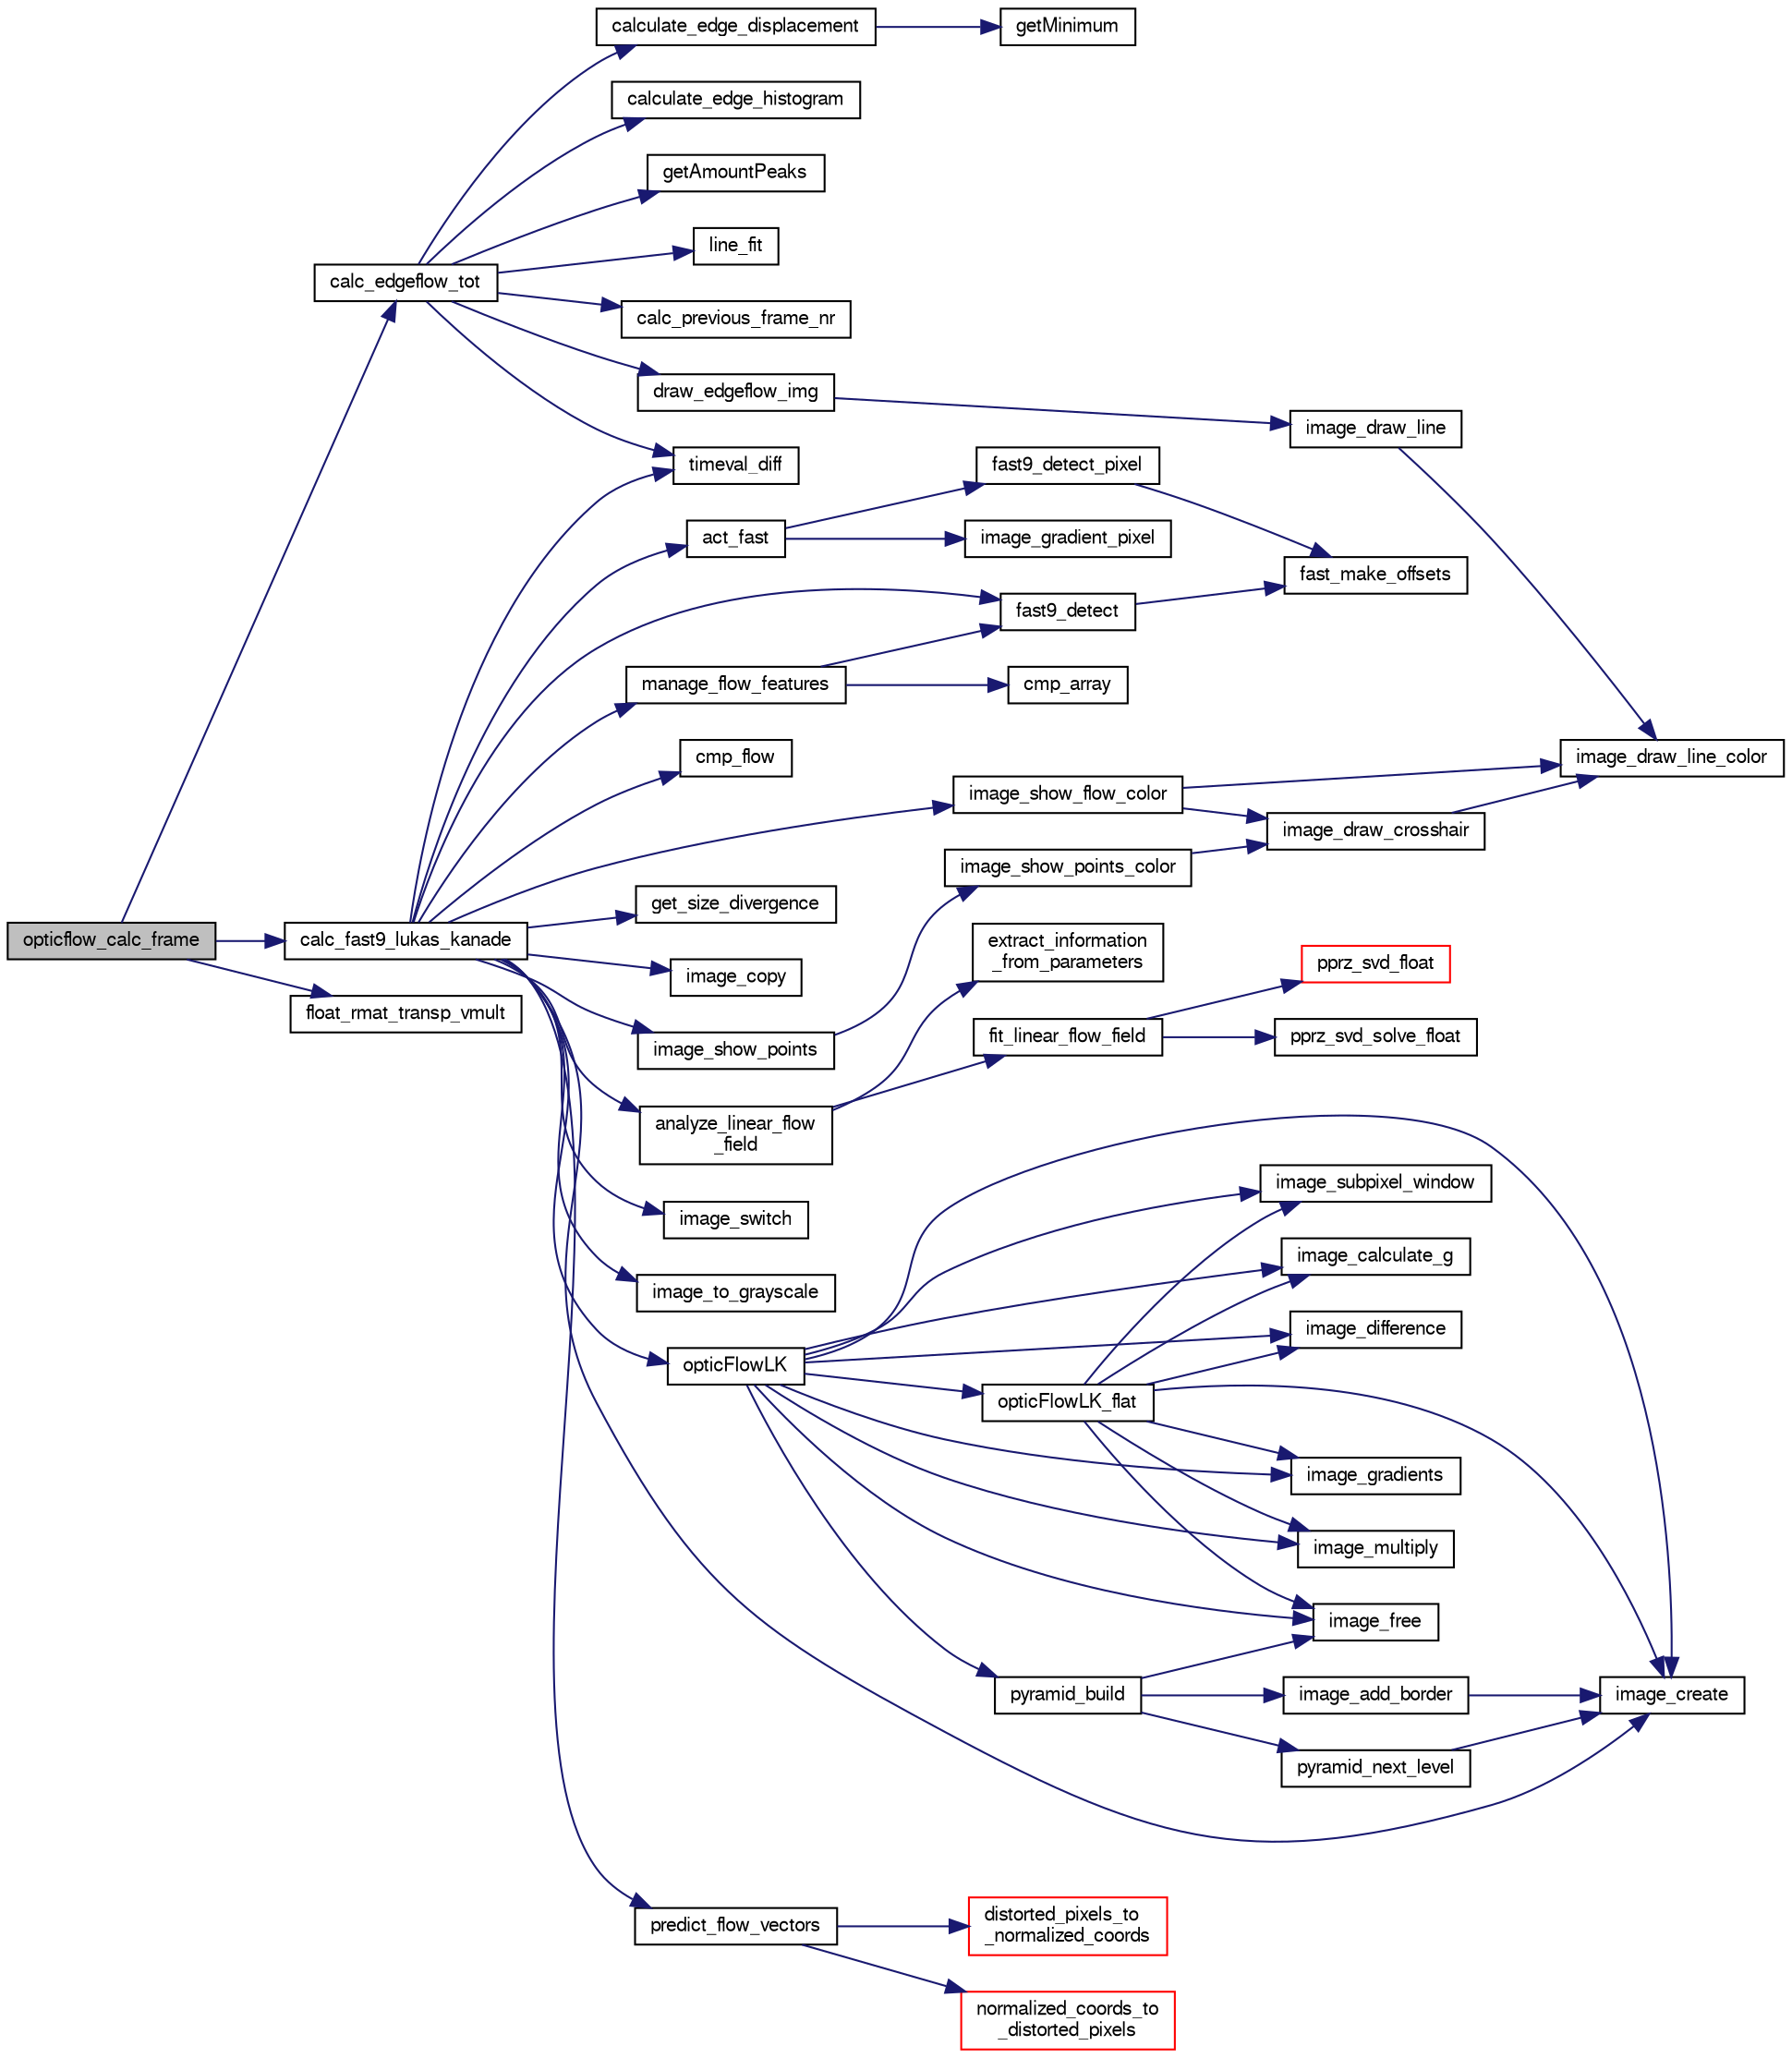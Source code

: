 digraph "opticflow_calc_frame"
{
  edge [fontname="FreeSans",fontsize="10",labelfontname="FreeSans",labelfontsize="10"];
  node [fontname="FreeSans",fontsize="10",shape=record];
  rankdir="LR";
  Node1 [label="opticflow_calc_frame",height=0.2,width=0.4,color="black", fillcolor="grey75", style="filled", fontcolor="black"];
  Node1 -> Node2 [color="midnightblue",fontsize="10",style="solid",fontname="FreeSans"];
  Node2 [label="calc_edgeflow_tot",height=0.2,width=0.4,color="black", fillcolor="white", style="filled",URL="$opticflow__calculator_8c.html#ab57bd1ab7d50982c7f9494e40e6da3ca",tooltip="Run the optical flow with EDGEFLOW on a new image frame. "];
  Node2 -> Node3 [color="midnightblue",fontsize="10",style="solid",fontname="FreeSans"];
  Node3 [label="calc_previous_frame_nr",height=0.2,width=0.4,color="black", fillcolor="white", style="filled",URL="$edge__flow_8c.html#a79cdb2523f43871785a1808f5d3dc260",tooltip="Calc_previous_frame_nr; adaptive Time Horizon. "];
  Node2 -> Node4 [color="midnightblue",fontsize="10",style="solid",fontname="FreeSans"];
  Node4 [label="calculate_edge_displacement",height=0.2,width=0.4,color="black", fillcolor="white", style="filled",URL="$edge__flow_8c.html#a362f7ce14089a9e1bf93464ef5731714",tooltip="Calculate_displacement calculates the displacement between two histograms. "];
  Node4 -> Node5 [color="midnightblue",fontsize="10",style="solid",fontname="FreeSans"];
  Node5 [label="getMinimum",height=0.2,width=0.4,color="black", fillcolor="white", style="filled",URL="$edge__flow_8c.html#a24125fbc0c941963c0e3a2ab55a97e6e",tooltip="Calculate minimum of an array. "];
  Node2 -> Node6 [color="midnightblue",fontsize="10",style="solid",fontname="FreeSans"];
  Node6 [label="calculate_edge_histogram",height=0.2,width=0.4,color="black", fillcolor="white", style="filled",URL="$edge__flow_8c.html#a3dacd96582561f6f436df853e4ce0d63",tooltip="Calculate a edge/gradient histogram for each dimension of the image. "];
  Node2 -> Node7 [color="midnightblue",fontsize="10",style="solid",fontname="FreeSans"];
  Node7 [label="draw_edgeflow_img",height=0.2,width=0.4,color="black", fillcolor="white", style="filled",URL="$edge__flow_8c.html#a3b033920386bfd9bd702b743b16d6339",tooltip="Draws edgehistogram, displacement and linefit directly on the image for debugging (only for edgeflow ..."];
  Node7 -> Node8 [color="midnightblue",fontsize="10",style="solid",fontname="FreeSans"];
  Node8 [label="image_draw_line",height=0.2,width=0.4,color="black", fillcolor="white", style="filled",URL="$image_8c.html#a40fe37e1ba3df58796c2aa29e04e8567",tooltip="Draw a pink line on the image. "];
  Node8 -> Node9 [color="midnightblue",fontsize="10",style="solid",fontname="FreeSans"];
  Node9 [label="image_draw_line_color",height=0.2,width=0.4,color="black", fillcolor="white", style="filled",URL="$image_8c.html#a5b1f40ae3b945985c9f4d09bdd313de8",tooltip="Draw a line on the image. "];
  Node2 -> Node10 [color="midnightblue",fontsize="10",style="solid",fontname="FreeSans"];
  Node10 [label="getAmountPeaks",height=0.2,width=0.4,color="black", fillcolor="white", style="filled",URL="$edge__flow_8c.html#a36266096493b2aae14a6aefc01e5c0db",tooltip="getAmountPeaks, calculates the amount of peaks in a edge histogram "];
  Node2 -> Node11 [color="midnightblue",fontsize="10",style="solid",fontname="FreeSans"];
  Node11 [label="line_fit",height=0.2,width=0.4,color="black", fillcolor="white", style="filled",URL="$edge__flow_8c.html#a57885c6d0cf61ad61c6e6113b2573c88",tooltip="Fits a linear model to an array with pixel displacements with least squares. "];
  Node2 -> Node12 [color="midnightblue",fontsize="10",style="solid",fontname="FreeSans"];
  Node12 [label="timeval_diff",height=0.2,width=0.4,color="black", fillcolor="white", style="filled",URL="$opticflow__calculator_8c.html#a37709847b0065c4f371663e9ad30459d",tooltip="Calculate the difference from start till finish. "];
  Node1 -> Node13 [color="midnightblue",fontsize="10",style="solid",fontname="FreeSans"];
  Node13 [label="calc_fast9_lukas_kanade",height=0.2,width=0.4,color="black", fillcolor="white", style="filled",URL="$opticflow__calculator_8c.html#a3edff14cc7f95b5202ba6841a12dfed3",tooltip="Run the optical flow with fast9 and lukaskanade on a new image frame. "];
  Node13 -> Node14 [color="midnightblue",fontsize="10",style="solid",fontname="FreeSans"];
  Node14 [label="act_fast",height=0.2,width=0.4,color="black", fillcolor="white", style="filled",URL="$act__fast_8c.html#ac19c04b1275447322d4739824fa76d42",tooltip="Do an ACT-FAST corner detection. "];
  Node14 -> Node15 [color="midnightblue",fontsize="10",style="solid",fontname="FreeSans"];
  Node15 [label="fast9_detect_pixel",height=0.2,width=0.4,color="black", fillcolor="white", style="filled",URL="$fast__rosten_8c.html#a227ca8d03c30c4a5ad0ebe0113a8a875",tooltip="Do a FAST9 corner detection for a single pixel. "];
  Node15 -> Node16 [color="midnightblue",fontsize="10",style="solid",fontname="FreeSans"];
  Node16 [label="fast_make_offsets",height=0.2,width=0.4,color="black", fillcolor="white", style="filled",URL="$fast__rosten_8c.html#a58984f615be2e8c52b3d0b1fc595a250",tooltip="Make offsets for FAST9 calculation. "];
  Node14 -> Node17 [color="midnightblue",fontsize="10",style="solid",fontname="FreeSans"];
  Node17 [label="image_gradient_pixel",height=0.2,width=0.4,color="black", fillcolor="white", style="filled",URL="$image_8c.html#a1cbeeba8965707f0e5e9cb1e256c70c5",tooltip="Get the gradient at a pixel location. "];
  Node13 -> Node18 [color="midnightblue",fontsize="10",style="solid",fontname="FreeSans"];
  Node18 [label="analyze_linear_flow\l_field",height=0.2,width=0.4,color="black", fillcolor="white", style="filled",URL="$linear__flow__fit_8c.html#ac1c609f9975078816d4dd4862d94833b",tooltip="Analyze a linear flow field, retrieving information such as divergence, surface roughness, focus of expansion, etc. "];
  Node18 -> Node19 [color="midnightblue",fontsize="10",style="solid",fontname="FreeSans"];
  Node19 [label="extract_information\l_from_parameters",height=0.2,width=0.4,color="black", fillcolor="white", style="filled",URL="$linear__flow__fit_8c.html#ad96c136057bf95b8ca88d210c453dae3",tooltip="Extract information from the parameters that were fit to the optical flow field. "];
  Node18 -> Node20 [color="midnightblue",fontsize="10",style="solid",fontname="FreeSans"];
  Node20 [label="fit_linear_flow_field",height=0.2,width=0.4,color="black", fillcolor="white", style="filled",URL="$linear__flow__fit_8c.html#a4a796ceb3a2c8c6ee52e0f80d7306ced",tooltip="Analyze a linear flow field, retrieving information such as divergence, surface roughness, focus of expansion, etc. "];
  Node20 -> Node21 [color="midnightblue",fontsize="10",style="solid",fontname="FreeSans"];
  Node21 [label="pprz_svd_float",height=0.2,width=0.4,color="red", fillcolor="white", style="filled",URL="$pprz__matrix__decomp__float_8c.html#a9ef015d22c1f50265978a23b21d13e8a",tooltip="SVD decomposition. "];
  Node20 -> Node22 [color="midnightblue",fontsize="10",style="solid",fontname="FreeSans"];
  Node22 [label="pprz_svd_solve_float",height=0.2,width=0.4,color="black", fillcolor="white", style="filled",URL="$pprz__matrix__decomp__float_8c.html#a232890252a145ccc1a0dd849bf13cb67",tooltip="SVD based linear solver. "];
  Node13 -> Node23 [color="midnightblue",fontsize="10",style="solid",fontname="FreeSans"];
  Node23 [label="cmp_flow",height=0.2,width=0.4,color="black", fillcolor="white", style="filled",URL="$opticflow__calculator_8c.html#a70ba354beb51e86724b52a657ca34c25",tooltip="Compare two flow vectors based on flow distance Used for sorting. "];
  Node13 -> Node24 [color="midnightblue",fontsize="10",style="solid",fontname="FreeSans"];
  Node24 [label="fast9_detect",height=0.2,width=0.4,color="black", fillcolor="white", style="filled",URL="$fast__rosten_8c.html#a188523b38a244aa925088dfa115ed12e",tooltip="Do a FAST9 corner detection. "];
  Node24 -> Node16 [color="midnightblue",fontsize="10",style="solid",fontname="FreeSans"];
  Node13 -> Node25 [color="midnightblue",fontsize="10",style="solid",fontname="FreeSans"];
  Node25 [label="get_size_divergence",height=0.2,width=0.4,color="black", fillcolor="white", style="filled",URL="$size__divergence_8c.html#a5bd0d30766d4538c9b64fccc7826b12a",tooltip="Get divergence from optical flow vectors based on line sizes between corners. "];
  Node13 -> Node26 [color="midnightblue",fontsize="10",style="solid",fontname="FreeSans"];
  Node26 [label="image_copy",height=0.2,width=0.4,color="black", fillcolor="white", style="filled",URL="$image_8c.html#a02932625f9aeb66da70c89a2f2d3a052",tooltip="Copy an image from inut to output This will only work if the formats are the same. "];
  Node13 -> Node27 [color="midnightblue",fontsize="10",style="solid",fontname="FreeSans"];
  Node27 [label="image_create",height=0.2,width=0.4,color="black", fillcolor="white", style="filled",URL="$image_8c.html#ab5cc0250c461b9d2f043e4884f6b9a53",tooltip="Create a new image. "];
  Node13 -> Node28 [color="midnightblue",fontsize="10",style="solid",fontname="FreeSans"];
  Node28 [label="image_show_flow_color",height=0.2,width=0.4,color="black", fillcolor="white", style="filled",URL="$image_8c.html#a9745125ba8d5be3b499b8ff972e189ee",tooltip="Shows the flow from a specific point to a new point This works on YUV422 and Grayscale images..."];
  Node28 -> Node29 [color="midnightblue",fontsize="10",style="solid",fontname="FreeSans"];
  Node29 [label="image_draw_crosshair",height=0.2,width=0.4,color="black", fillcolor="white", style="filled",URL="$image_8c.html#a3855947fea757e63088255cd9e68fcda",tooltip="Draw a cross-hair on the image. "];
  Node29 -> Node9 [color="midnightblue",fontsize="10",style="solid",fontname="FreeSans"];
  Node28 -> Node9 [color="midnightblue",fontsize="10",style="solid",fontname="FreeSans"];
  Node13 -> Node30 [color="midnightblue",fontsize="10",style="solid",fontname="FreeSans"];
  Node30 [label="image_show_points",height=0.2,width=0.4,color="black", fillcolor="white", style="filled",URL="$image_8c.html#a6b1f1f53bd730945826724d139048831",tooltip="Show points in an image by coloring them through giving the pixels the maximum value. "];
  Node30 -> Node31 [color="midnightblue",fontsize="10",style="solid",fontname="FreeSans"];
  Node31 [label="image_show_points_color",height=0.2,width=0.4,color="black", fillcolor="white", style="filled",URL="$image_8c.html#a5943c9835fd07452f25e10ae27f16720",tooltip="Show points in an image by coloring them through giving the pixels the maximum value. "];
  Node31 -> Node29 [color="midnightblue",fontsize="10",style="solid",fontname="FreeSans"];
  Node13 -> Node32 [color="midnightblue",fontsize="10",style="solid",fontname="FreeSans"];
  Node32 [label="image_switch",height=0.2,width=0.4,color="black", fillcolor="white", style="filled",URL="$image_8c.html#a170da2d6e19d1b99084a4fb18bc1a2ee",tooltip="This will switch image *a and *b This is faster as image_copy because it doesn&#39;t copy the whole image..."];
  Node13 -> Node33 [color="midnightblue",fontsize="10",style="solid",fontname="FreeSans"];
  Node33 [label="image_to_grayscale",height=0.2,width=0.4,color="black", fillcolor="white", style="filled",URL="$image_8c.html#a74a32006a620503a7ca62e5b2a86abd1",tooltip="Convert an image to grayscale. "];
  Node13 -> Node34 [color="midnightblue",fontsize="10",style="solid",fontname="FreeSans"];
  Node34 [label="manage_flow_features",height=0.2,width=0.4,color="black", fillcolor="white", style="filled",URL="$opticflow__calculator_8c.html#a096dc77deb46fbfcc36e72bc8eb24784"];
  Node34 -> Node35 [color="midnightblue",fontsize="10",style="solid",fontname="FreeSans"];
  Node35 [label="cmp_array",height=0.2,width=0.4,color="black", fillcolor="white", style="filled",URL="$opticflow__calculator_8c.html#a61fcf92d4f40ff2d80d6bb03e37120c4",tooltip="Compare the rows of an integer (uint16_t) 2D array based on the first column. "];
  Node34 -> Node24 [color="midnightblue",fontsize="10",style="solid",fontname="FreeSans"];
  Node13 -> Node36 [color="midnightblue",fontsize="10",style="solid",fontname="FreeSans"];
  Node36 [label="opticFlowLK",height=0.2,width=0.4,color="black", fillcolor="white", style="filled",URL="$lucas__kanade_8c.html#a6a8349de0d6e2015151312034c07ed0d"];
  Node36 -> Node37 [color="midnightblue",fontsize="10",style="solid",fontname="FreeSans"];
  Node37 [label="image_calculate_g",height=0.2,width=0.4,color="black", fillcolor="white", style="filled",URL="$image_8c.html#ae0f7d6068a0813bd149153b409474672",tooltip="Calculate the G vector of an image gradient This is used for optical flow calculation. "];
  Node36 -> Node27 [color="midnightblue",fontsize="10",style="solid",fontname="FreeSans"];
  Node36 -> Node38 [color="midnightblue",fontsize="10",style="solid",fontname="FreeSans"];
  Node38 [label="image_difference",height=0.2,width=0.4,color="black", fillcolor="white", style="filled",URL="$image_8c.html#a946e57aea5ff8c79adee46cb2c72dd80",tooltip="Calculate the difference between two images and return the error This will only work with grayscale i..."];
  Node36 -> Node39 [color="midnightblue",fontsize="10",style="solid",fontname="FreeSans"];
  Node39 [label="image_free",height=0.2,width=0.4,color="black", fillcolor="white", style="filled",URL="$image_8c.html#aa09d6434519478ba26eab12a96d600ba",tooltip="Free the image. "];
  Node36 -> Node40 [color="midnightblue",fontsize="10",style="solid",fontname="FreeSans"];
  Node40 [label="image_gradients",height=0.2,width=0.4,color="black", fillcolor="white", style="filled",URL="$image_8c.html#a5b47fdb25a4d3b575a1a1e1960d5f5e3",tooltip="Calculate the gradients using the following matrix: [0 -1 0; -1 0 1; 0 1 0]. "];
  Node36 -> Node41 [color="midnightblue",fontsize="10",style="solid",fontname="FreeSans"];
  Node41 [label="image_multiply",height=0.2,width=0.4,color="black", fillcolor="white", style="filled",URL="$image_8c.html#afc5615de31e098e68a4d2e3b4b686a1b",tooltip="Calculate the multiplication between two images and return the error This will only work with image g..."];
  Node36 -> Node42 [color="midnightblue",fontsize="10",style="solid",fontname="FreeSans"];
  Node42 [label="image_subpixel_window",height=0.2,width=0.4,color="black", fillcolor="white", style="filled",URL="$image_8c.html#a527ba2bdc0c396a6eec8f56ee5b8e097",tooltip="This outputs a subpixel window image in grayscale Currently only works with Grayscale images as input..."];
  Node36 -> Node43 [color="midnightblue",fontsize="10",style="solid",fontname="FreeSans"];
  Node43 [label="opticFlowLK_flat",height=0.2,width=0.4,color="black", fillcolor="white", style="filled",URL="$lucas__kanade_8c.html#aec51a5433258fa6d3608ae6a76531945",tooltip="Compute the optical flow of several points using the Lucas-Kanade algorithm by Yves Bouguet The initi..."];
  Node43 -> Node37 [color="midnightblue",fontsize="10",style="solid",fontname="FreeSans"];
  Node43 -> Node27 [color="midnightblue",fontsize="10",style="solid",fontname="FreeSans"];
  Node43 -> Node38 [color="midnightblue",fontsize="10",style="solid",fontname="FreeSans"];
  Node43 -> Node39 [color="midnightblue",fontsize="10",style="solid",fontname="FreeSans"];
  Node43 -> Node40 [color="midnightblue",fontsize="10",style="solid",fontname="FreeSans"];
  Node43 -> Node41 [color="midnightblue",fontsize="10",style="solid",fontname="FreeSans"];
  Node43 -> Node42 [color="midnightblue",fontsize="10",style="solid",fontname="FreeSans"];
  Node36 -> Node44 [color="midnightblue",fontsize="10",style="solid",fontname="FreeSans"];
  Node44 [label="pyramid_build",height=0.2,width=0.4,color="black", fillcolor="white", style="filled",URL="$image_8c.html#a6656ee75c4f8c05dbebbab3fae1b332a",tooltip="This function populates given array of image_t structs with wanted number of padded pyramids based on..."];
  Node44 -> Node45 [color="midnightblue",fontsize="10",style="solid",fontname="FreeSans"];
  Node45 [label="image_add_border",height=0.2,width=0.4,color="black", fillcolor="white", style="filled",URL="$image_8c.html#af8fc6003afdb4b14bd2f8112491f2dc4",tooltip="This function adds padding to input image by mirroring the edge image elements. "];
  Node45 -> Node27 [color="midnightblue",fontsize="10",style="solid",fontname="FreeSans"];
  Node44 -> Node39 [color="midnightblue",fontsize="10",style="solid",fontname="FreeSans"];
  Node44 -> Node46 [color="midnightblue",fontsize="10",style="solid",fontname="FreeSans"];
  Node46 [label="pyramid_next_level",height=0.2,width=0.4,color="black", fillcolor="white", style="filled",URL="$image_8c.html#a038faec3786d8baa2e38c7672129e276",tooltip="This function takes previous padded pyramid level and outputs next level of pyramid without padding..."];
  Node46 -> Node27 [color="midnightblue",fontsize="10",style="solid",fontname="FreeSans"];
  Node13 -> Node47 [color="midnightblue",fontsize="10",style="solid",fontname="FreeSans"];
  Node47 [label="predict_flow_vectors",height=0.2,width=0.4,color="black", fillcolor="white", style="filled",URL="$opticflow__calculator_8c.html#a3332fc643e3c25e5ac27404e75b14299"];
  Node47 -> Node48 [color="midnightblue",fontsize="10",style="solid",fontname="FreeSans"];
  Node48 [label="distorted_pixels_to\l_normalized_coords",height=0.2,width=0.4,color="red", fillcolor="white", style="filled",URL="$undistortion_8c.html#a2c56172dffbf789b4b5c164c08395740",tooltip="Transform distorted pixel coordinates to normalized coordinates. "];
  Node47 -> Node49 [color="midnightblue",fontsize="10",style="solid",fontname="FreeSans"];
  Node49 [label="normalized_coords_to\l_distorted_pixels",height=0.2,width=0.4,color="red", fillcolor="white", style="filled",URL="$undistortion_8c.html#a8de5dc518fd2c56789b57c9561b190e8",tooltip="Transform normalized coordinates to distorted pixel coordinates. "];
  Node13 -> Node12 [color="midnightblue",fontsize="10",style="solid",fontname="FreeSans"];
  Node1 -> Node50 [color="midnightblue",fontsize="10",style="solid",fontname="FreeSans"];
  Node50 [label="float_rmat_transp_vmult",height=0.2,width=0.4,color="black", fillcolor="white", style="filled",URL="$group__math__algebra__float.html#gac852ba0c3ec48acfd8abaefbf933d4b6",tooltip="rotate 3D vector by transposed rotation matrix. "];
}
